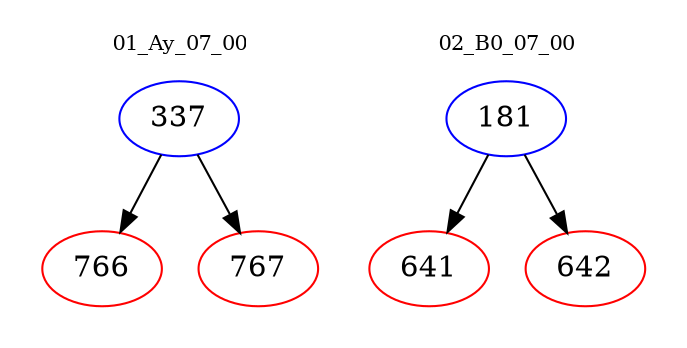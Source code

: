 digraph{
subgraph cluster_0 {
color = white
label = "01_Ay_07_00";
fontsize=10;
T0_337 [label="337", color="blue"]
T0_337 -> T0_766 [color="black"]
T0_766 [label="766", color="red"]
T0_337 -> T0_767 [color="black"]
T0_767 [label="767", color="red"]
}
subgraph cluster_1 {
color = white
label = "02_B0_07_00";
fontsize=10;
T1_181 [label="181", color="blue"]
T1_181 -> T1_641 [color="black"]
T1_641 [label="641", color="red"]
T1_181 -> T1_642 [color="black"]
T1_642 [label="642", color="red"]
}
}
